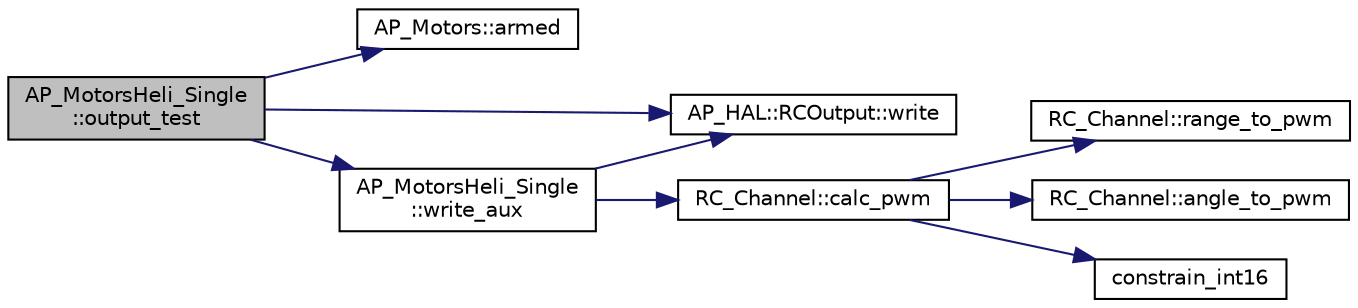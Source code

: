 digraph "AP_MotorsHeli_Single::output_test"
{
 // INTERACTIVE_SVG=YES
  edge [fontname="Helvetica",fontsize="10",labelfontname="Helvetica",labelfontsize="10"];
  node [fontname="Helvetica",fontsize="10",shape=record];
  rankdir="LR";
  Node1 [label="AP_MotorsHeli_Single\l::output_test",height=0.2,width=0.4,color="black", fillcolor="grey75", style="filled", fontcolor="black"];
  Node1 -> Node2 [color="midnightblue",fontsize="10",style="solid",fontname="Helvetica"];
  Node2 [label="AP_Motors::armed",height=0.2,width=0.4,color="black", fillcolor="white", style="filled",URL="$classAP__Motors.html#abb781661db2b685644795dfe8f5a655f"];
  Node1 -> Node3 [color="midnightblue",fontsize="10",style="solid",fontname="Helvetica"];
  Node3 [label="AP_HAL::RCOutput::write",height=0.2,width=0.4,color="black", fillcolor="white", style="filled",URL="$classAP__HAL_1_1RCOutput.html#ade509cf82dfb1f6fab3eba0c026c5d60"];
  Node1 -> Node4 [color="midnightblue",fontsize="10",style="solid",fontname="Helvetica"];
  Node4 [label="AP_MotorsHeli_Single\l::write_aux",height=0.2,width=0.4,color="black", fillcolor="white", style="filled",URL="$classAP__MotorsHeli__Single.html#af7fbf5b097665649272071e84d57ded8"];
  Node4 -> Node5 [color="midnightblue",fontsize="10",style="solid",fontname="Helvetica"];
  Node5 [label="RC_Channel::calc_pwm",height=0.2,width=0.4,color="black", fillcolor="white", style="filled",URL="$classRC__Channel.html#a5876259d8fb8c1c475322a236bae7819"];
  Node5 -> Node6 [color="midnightblue",fontsize="10",style="solid",fontname="Helvetica"];
  Node6 [label="RC_Channel::range_to_pwm",height=0.2,width=0.4,color="black", fillcolor="white", style="filled",URL="$classRC__Channel.html#ac50875b55ac524f9d0b2ee50174bd300"];
  Node5 -> Node7 [color="midnightblue",fontsize="10",style="solid",fontname="Helvetica"];
  Node7 [label="RC_Channel::angle_to_pwm",height=0.2,width=0.4,color="black", fillcolor="white", style="filled",URL="$classRC__Channel.html#abcf4a69f7323c85306e8a25b34e929b3"];
  Node5 -> Node8 [color="midnightblue",fontsize="10",style="solid",fontname="Helvetica"];
  Node8 [label="constrain_int16",height=0.2,width=0.4,color="black", fillcolor="white", style="filled",URL="$AP__Math_8h.html#abd026c0672c617e3092c9b3e1fcb847f"];
  Node4 -> Node3 [color="midnightblue",fontsize="10",style="solid",fontname="Helvetica"];
}
